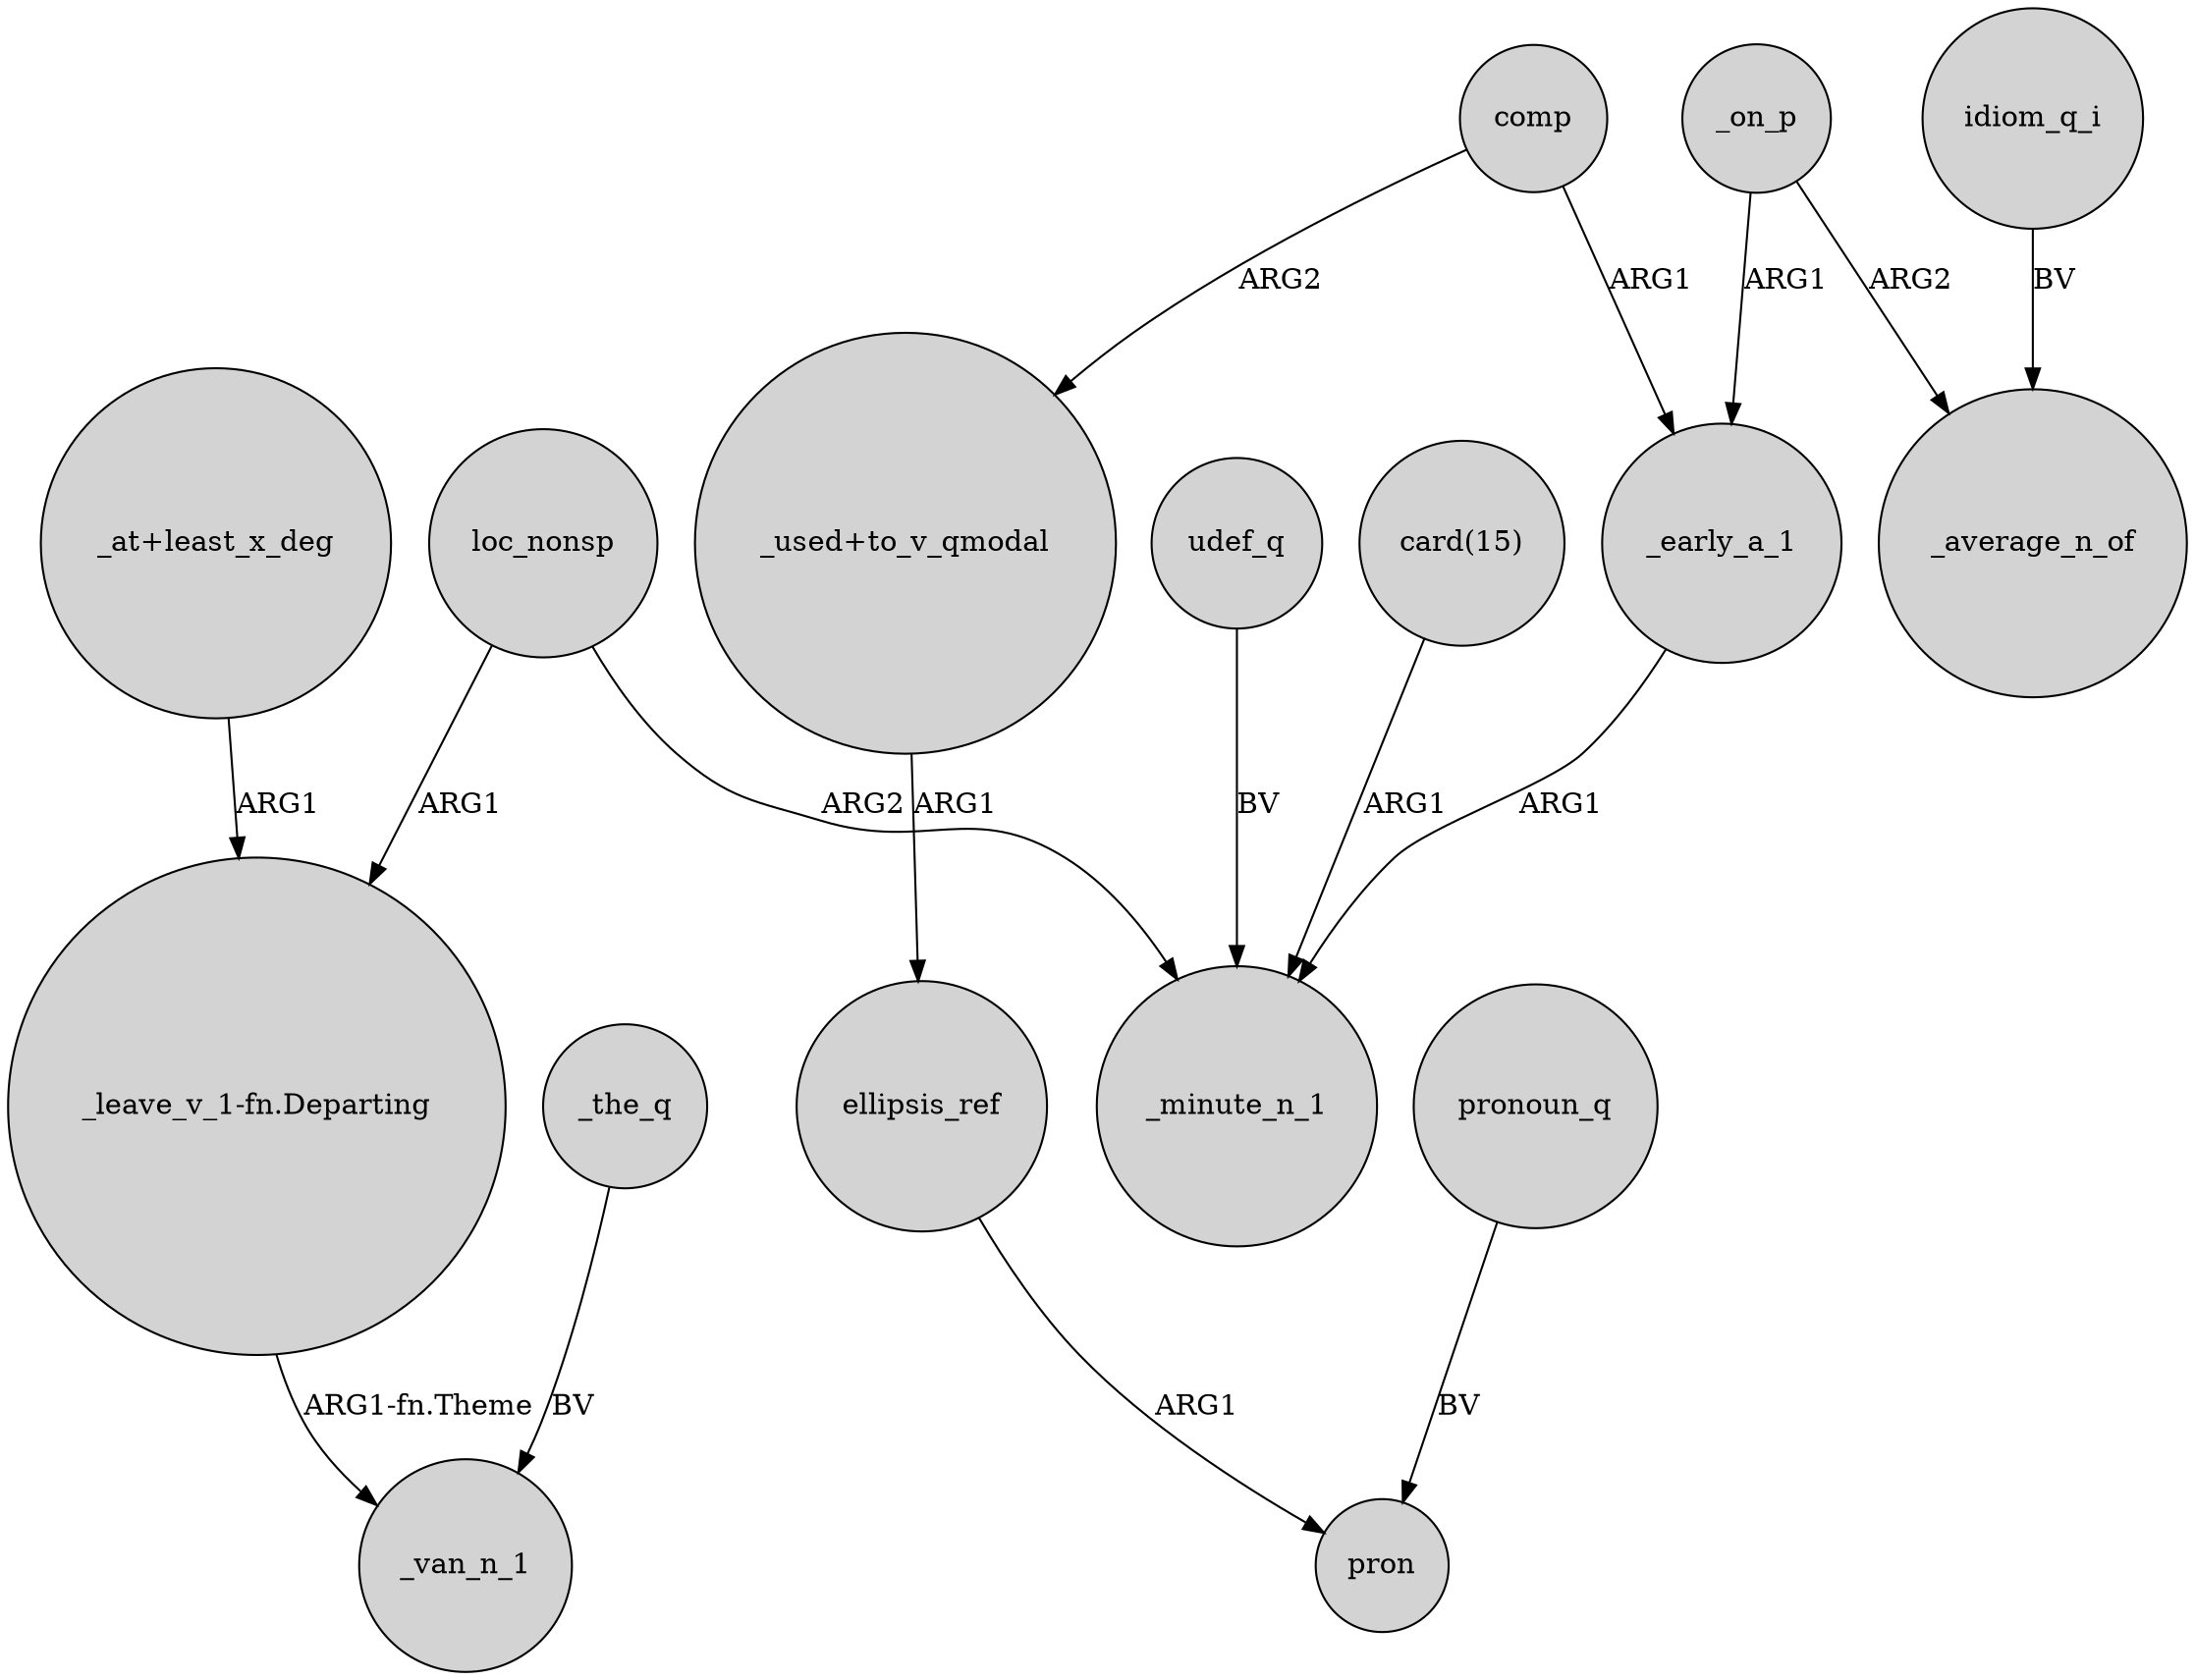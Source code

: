 digraph {
	node [shape=circle style=filled]
	"_at+least_x_deg" -> "_leave_v_1-fn.Departing" [label=ARG1]
	comp -> "_used+to_v_qmodal" [label=ARG2]
	ellipsis_ref -> pron [label=ARG1]
	_early_a_1 -> _minute_n_1 [label=ARG1]
	udef_q -> _minute_n_1 [label=BV]
	_the_q -> _van_n_1 [label=BV]
	pronoun_q -> pron [label=BV]
	idiom_q_i -> _average_n_of [label=BV]
	loc_nonsp -> _minute_n_1 [label=ARG2]
	_on_p -> _early_a_1 [label=ARG1]
	comp -> _early_a_1 [label=ARG1]
	loc_nonsp -> "_leave_v_1-fn.Departing" [label=ARG1]
	"card(15)" -> _minute_n_1 [label=ARG1]
	_on_p -> _average_n_of [label=ARG2]
	"_used+to_v_qmodal" -> ellipsis_ref [label=ARG1]
	"_leave_v_1-fn.Departing" -> _van_n_1 [label="ARG1-fn.Theme"]
}
